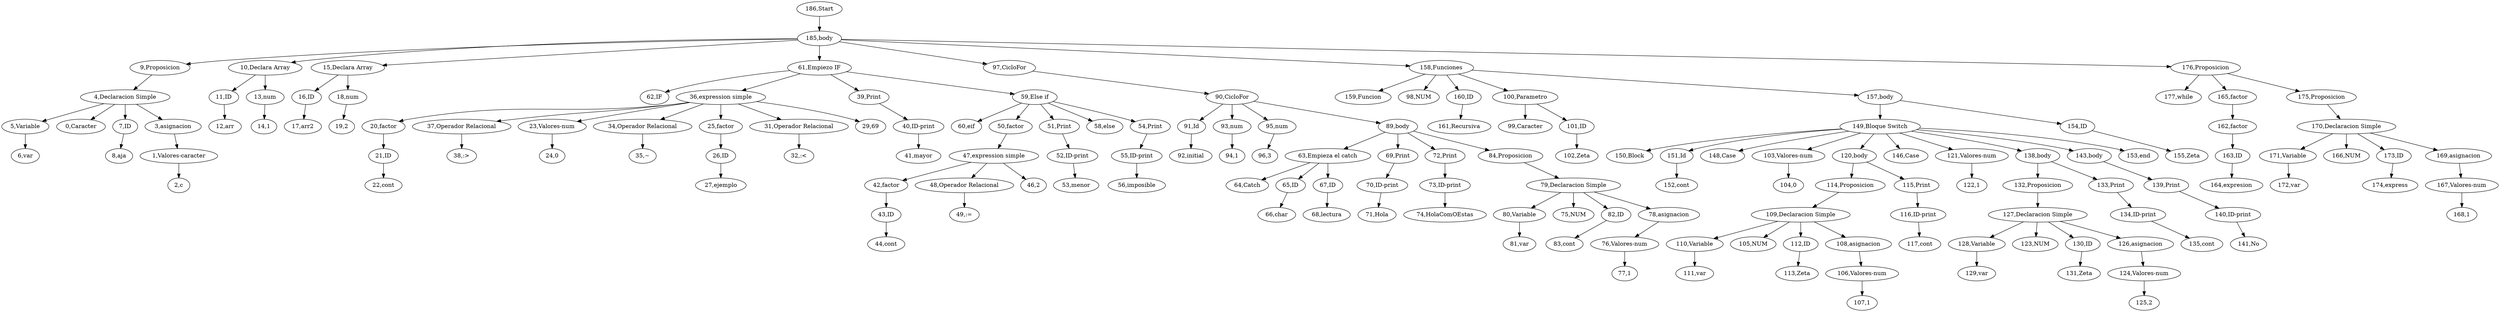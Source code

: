 digraph {
"186,Start" -> "185,body";
"185,body" -> "9,Proposicion";
"9,Proposicion" -> "4,Declaracion Simple";
"4,Declaracion Simple" -> "5,Variable";
"5,Variable" -> "6,var";
"4,Declaracion Simple" -> "0,Caracter";
"4,Declaracion Simple" -> "7,ID";
"7,ID" -> "8,aja";
"4,Declaracion Simple" -> "3,asignacion";
"3,asignacion" -> "1,Valores-caracter";
"1,Valores-caracter" -> "2,c";
"185,body" -> "10,Declara Array";
"10,Declara Array" -> "11,ID";
"11,ID" -> "12,arr";
"10,Declara Array" -> "13,num";
"13,num" -> "14,1";
"185,body" -> "15,Declara Array";
"15,Declara Array" -> "16,ID";
"16,ID" -> "17,arr2";
"15,Declara Array" -> "18,num";
"18,num" -> "19,2";
"185,body" -> "61,Empiezo IF";
"61,Empiezo IF" -> "62,IF";
"61,Empiezo IF" -> "36,expression simple";
"36,expression simple" -> "20,factor";
"20,factor" -> "21,ID";
"21,ID" -> "22,cont";
"36,expression simple" -> "37,Operador Relacional";
"37,Operador Relacional" -> "38,:>";
"36,expression simple" -> "23,Valores-num";
"23,Valores-num" -> "24,0";
"36,expression simple" -> "34,Operador Relacional";
"34,Operador Relacional" -> "35,~";
"36,expression simple" -> "25,factor";
"25,factor" -> "26,ID";
"26,ID" -> "27,ejemplo";
"36,expression simple" -> "31,Operador Relacional";
"31,Operador Relacional" -> "32,:<";
"36,expression simple" -> "29,69";
"61,Empiezo IF" -> "39,Print";
"39,Print" -> "40,ID-print";
"40,ID-print" -> "41,mayor";
"61,Empiezo IF" -> "59,Else if";
"59,Else if" -> "60,eif";
"59,Else if" -> "50,factor";
"50,factor" -> "47,expression simple";
"47,expression simple" -> "42,factor";
"42,factor" -> "43,ID";
"43,ID" -> "44,cont";
"47,expression simple" -> "48,Operador Relacional";
"48,Operador Relacional" -> "49,:=";
"47,expression simple" -> "46,2";
"59,Else if" -> "51,Print";
"51,Print" -> "52,ID-print";
"52,ID-print" -> "53,menor";
"59,Else if" -> "58,else";
"59,Else if" -> "54,Print";
"54,Print" -> "55,ID-print";
"55,ID-print" -> "56,imposible";
"185,body" -> "97,CicloFor";
"97,CicloFor" -> "90,CicloFor";
"90,CicloFor" -> "91,Id";
"91,Id" -> "92,initial";
"90,CicloFor" -> "93,num";
"93,num" -> "94,1";
"90,CicloFor" -> "95,num";
"95,num" -> "96,3";
"90,CicloFor" -> "89,body";
"89,body" -> "63,Empieza el catch";
"63,Empieza el catch" -> "64,Catch";
"63,Empieza el catch" -> "65,ID";
"65,ID" -> "66,char";
"63,Empieza el catch" -> "67,ID";
"67,ID" -> "68,lectura";
"89,body" -> "69,Print";
"69,Print" -> "70,ID-print";
"70,ID-print" -> "71,Hola";
"89,body" -> "72,Print";
"72,Print" -> "73,ID-print";
"73,ID-print" -> "74,HolaComOEstas";
"89,body" -> "84,Proposicion";
"84,Proposicion" -> "79,Declaracion Simple";
"79,Declaracion Simple" -> "80,Variable";
"80,Variable" -> "81,var";
"79,Declaracion Simple" -> "75,NUM";
"79,Declaracion Simple" -> "82,ID";
"82,ID" -> "83,cont";
"79,Declaracion Simple" -> "78,asignacion";
"78,asignacion" -> "76,Valores-num";
"76,Valores-num" -> "77,1";
"185,body" -> "158,Funciones";
"158,Funciones" -> "159,Funcion";
"158,Funciones" -> "98,NUM";
"158,Funciones" -> "160,ID";
"160,ID" -> "161,Recursiva";
"158,Funciones" -> "100,Parametro";
"100,Parametro" -> "99,Caracter";
"100,Parametro" -> "101,ID";
"101,ID" -> "102,Zeta";
"158,Funciones" -> "157,body";
"157,body" -> "149,Bloque Switch";
"149,Bloque Switch" -> "150,Block";
"149,Bloque Switch" -> "151,Id";
"151,Id" -> "152,cont";
"149,Bloque Switch" -> "148,Case";
"149,Bloque Switch" -> "103,Valores-num";
"103,Valores-num" -> "104,0";
"149,Bloque Switch" -> "120,body";
"120,body" -> "114,Proposicion";
"114,Proposicion" -> "109,Declaracion Simple";
"109,Declaracion Simple" -> "110,Variable";
"110,Variable" -> "111,var";
"109,Declaracion Simple" -> "105,NUM";
"109,Declaracion Simple" -> "112,ID";
"112,ID" -> "113,Zeta";
"109,Declaracion Simple" -> "108,asignacion";
"108,asignacion" -> "106,Valores-num";
"106,Valores-num" -> "107,1";
"120,body" -> "115,Print";
"115,Print" -> "116,ID-print";
"116,ID-print" -> "117,cont";
"149,Bloque Switch" -> "146,Case";
"149,Bloque Switch" -> "121,Valores-num";
"121,Valores-num" -> "122,1";
"149,Bloque Switch" -> "138,body";
"138,body" -> "132,Proposicion";
"132,Proposicion" -> "127,Declaracion Simple";
"127,Declaracion Simple" -> "128,Variable";
"128,Variable" -> "129,var";
"127,Declaracion Simple" -> "123,NUM";
"127,Declaracion Simple" -> "130,ID";
"130,ID" -> "131,Zeta";
"127,Declaracion Simple" -> "126,asignacion";
"126,asignacion" -> "124,Valores-num";
"124,Valores-num" -> "125,2";
"138,body" -> "133,Print";
"133,Print" -> "134,ID-print";
"134,ID-print" -> "135,cont";
"149,Bloque Switch" -> "143,body";
"143,body" -> "139,Print";
"139,Print" -> "140,ID-print";
"140,ID-print" -> "141,No";
"149,Bloque Switch" -> "153,end";
"157,body" -> "154,ID";
"154,ID" -> "155,Zeta";
"185,body" -> "176,Proposicion";
"176,Proposicion" -> "177,while";
"176,Proposicion" -> "165,factor";
"165,factor" -> "162,factor";
"162,factor" -> "163,ID";
"163,ID" -> "164,expresion";
"176,Proposicion" -> "175,Proposicion";
"175,Proposicion" -> "170,Declaracion Simple";
"170,Declaracion Simple" -> "171,Variable";
"171,Variable" -> "172,var";
"170,Declaracion Simple" -> "166,NUM";
"170,Declaracion Simple" -> "173,ID";
"173,ID" -> "174,express";
"170,Declaracion Simple" -> "169,asignacion";
"169,asignacion" -> "167,Valores-num";
"167,Valores-num" -> "168,1";

}